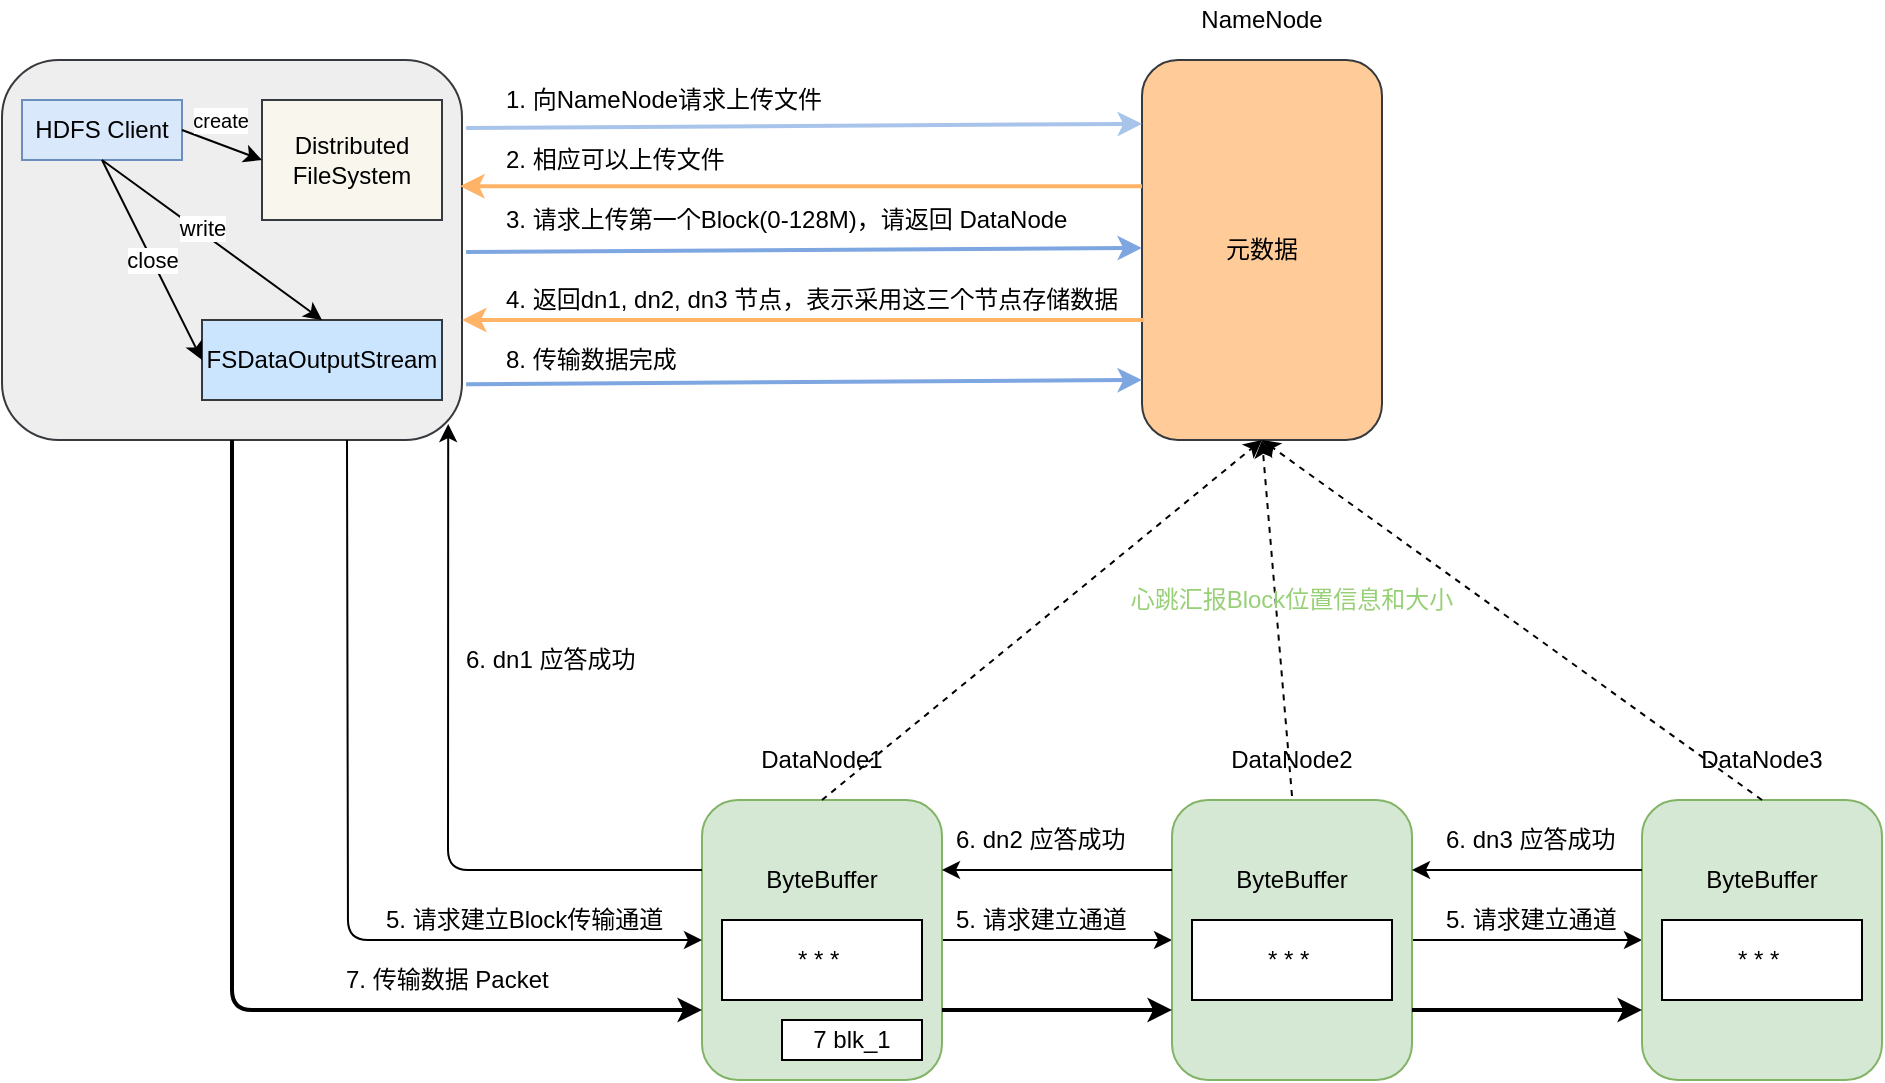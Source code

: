 <mxfile version="14.5.7" type="github">
  <diagram id="VYGcic_u051YOZ7rhntI" name="Page-1">
    <mxGraphModel dx="1426" dy="794" grid="1" gridSize="10" guides="1" tooltips="1" connect="1" arrows="1" fold="1" page="1" pageScale="1" pageWidth="827" pageHeight="1169" math="0" shadow="0">
      <root>
        <mxCell id="0" />
        <mxCell id="1" parent="0" />
        <mxCell id="yBNDKVuawwleMOBCAEkQ-2" value="" style="rounded=1;whiteSpace=wrap;html=1;fillColor=#eeeeee;strokeColor=#36393d;" vertex="1" parent="1">
          <mxGeometry x="50" y="140" width="230" height="190" as="geometry" />
        </mxCell>
        <mxCell id="yBNDKVuawwleMOBCAEkQ-3" value="HDFS Client" style="rounded=0;whiteSpace=wrap;html=1;fillColor=#dae8fc;strokeColor=#6c8ebf;" vertex="1" parent="1">
          <mxGeometry x="60" y="160" width="80" height="30" as="geometry" />
        </mxCell>
        <mxCell id="yBNDKVuawwleMOBCAEkQ-4" value="Distributed FileSystem" style="rounded=0;whiteSpace=wrap;html=1;fillColor=#f9f7ed;strokeColor=#36393d;" vertex="1" parent="1">
          <mxGeometry x="180" y="160" width="90" height="60" as="geometry" />
        </mxCell>
        <mxCell id="yBNDKVuawwleMOBCAEkQ-5" value="FSDataOutputStream" style="rounded=0;whiteSpace=wrap;html=1;fillColor=#cce5ff;strokeColor=#36393d;" vertex="1" parent="1">
          <mxGeometry x="150" y="270" width="120" height="40" as="geometry" />
        </mxCell>
        <mxCell id="yBNDKVuawwleMOBCAEkQ-6" value="" style="endArrow=classic;html=1;exitX=1;exitY=0.5;exitDx=0;exitDy=0;entryX=0;entryY=0.5;entryDx=0;entryDy=0;" edge="1" parent="1" source="yBNDKVuawwleMOBCAEkQ-3" target="yBNDKVuawwleMOBCAEkQ-4">
          <mxGeometry width="50" height="50" relative="1" as="geometry">
            <mxPoint x="170" y="100" as="sourcePoint" />
            <mxPoint x="220" y="50" as="targetPoint" />
          </mxGeometry>
        </mxCell>
        <mxCell id="yBNDKVuawwleMOBCAEkQ-9" value="&lt;font style=&quot;font-size: 10px&quot;&gt;create&lt;/font&gt;" style="edgeLabel;html=1;align=center;verticalAlign=middle;resizable=0;points=[];" vertex="1" connectable="0" parent="yBNDKVuawwleMOBCAEkQ-6">
          <mxGeometry x="-0.333" relative="1" as="geometry">
            <mxPoint x="5.16" y="-9.92" as="offset" />
          </mxGeometry>
        </mxCell>
        <mxCell id="yBNDKVuawwleMOBCAEkQ-7" value="" style="endArrow=classic;html=1;exitX=0.5;exitY=1;exitDx=0;exitDy=0;entryX=0.5;entryY=0;entryDx=0;entryDy=0;" edge="1" parent="1" source="yBNDKVuawwleMOBCAEkQ-3" target="yBNDKVuawwleMOBCAEkQ-5">
          <mxGeometry width="50" height="50" relative="1" as="geometry">
            <mxPoint x="90" y="260" as="sourcePoint" />
            <mxPoint x="140" y="210" as="targetPoint" />
          </mxGeometry>
        </mxCell>
        <mxCell id="yBNDKVuawwleMOBCAEkQ-10" value="write" style="edgeLabel;html=1;align=center;verticalAlign=middle;resizable=0;points=[];" vertex="1" connectable="0" parent="yBNDKVuawwleMOBCAEkQ-7">
          <mxGeometry x="-0.111" y="2" relative="1" as="geometry">
            <mxPoint as="offset" />
          </mxGeometry>
        </mxCell>
        <mxCell id="yBNDKVuawwleMOBCAEkQ-8" value="" style="endArrow=classic;html=1;exitX=0.5;exitY=1;exitDx=0;exitDy=0;entryX=0;entryY=0.5;entryDx=0;entryDy=0;" edge="1" parent="1" source="yBNDKVuawwleMOBCAEkQ-3" target="yBNDKVuawwleMOBCAEkQ-5">
          <mxGeometry width="50" height="50" relative="1" as="geometry">
            <mxPoint x="100" y="290" as="sourcePoint" />
            <mxPoint x="150" y="240" as="targetPoint" />
          </mxGeometry>
        </mxCell>
        <mxCell id="yBNDKVuawwleMOBCAEkQ-11" value="close" style="edgeLabel;html=1;align=center;verticalAlign=middle;resizable=0;points=[];" vertex="1" connectable="0" parent="yBNDKVuawwleMOBCAEkQ-8">
          <mxGeometry relative="1" as="geometry">
            <mxPoint as="offset" />
          </mxGeometry>
        </mxCell>
        <mxCell id="yBNDKVuawwleMOBCAEkQ-12" value="元数据" style="rounded=1;whiteSpace=wrap;html=1;fillColor=#ffcc99;strokeColor=#36393d;" vertex="1" parent="1">
          <mxGeometry x="620" y="140" width="120" height="190" as="geometry" />
        </mxCell>
        <mxCell id="yBNDKVuawwleMOBCAEkQ-13" value="NameNode" style="text;html=1;strokeColor=none;fillColor=none;align=center;verticalAlign=middle;whiteSpace=wrap;rounded=0;" vertex="1" parent="1">
          <mxGeometry x="660" y="110" width="40" height="20" as="geometry" />
        </mxCell>
        <mxCell id="yBNDKVuawwleMOBCAEkQ-14" value="" style="endArrow=classic;html=1;exitX=1.009;exitY=0.179;exitDx=0;exitDy=0;exitPerimeter=0;entryX=0;entryY=0.168;entryDx=0;entryDy=0;entryPerimeter=0;strokeColor=#A9C4EB;strokeWidth=2;" edge="1" parent="1" source="yBNDKVuawwleMOBCAEkQ-2" target="yBNDKVuawwleMOBCAEkQ-12">
          <mxGeometry width="50" height="50" relative="1" as="geometry">
            <mxPoint x="430" y="170" as="sourcePoint" />
            <mxPoint x="480" y="120" as="targetPoint" />
          </mxGeometry>
        </mxCell>
        <mxCell id="yBNDKVuawwleMOBCAEkQ-15" value="1. 向NameNode请求上传文件" style="text;html=1;strokeColor=none;fillColor=none;align=left;verticalAlign=middle;whiteSpace=wrap;rounded=0;" vertex="1" parent="1">
          <mxGeometry x="300" y="150" width="210" height="20" as="geometry" />
        </mxCell>
        <mxCell id="yBNDKVuawwleMOBCAEkQ-16" value="" style="endArrow=classic;html=1;exitX=0;exitY=0.332;exitDx=0;exitDy=0;exitPerimeter=0;entryX=0.996;entryY=0.332;entryDx=0;entryDy=0;entryPerimeter=0;strokeColor=#FFB366;strokeWidth=2;" edge="1" parent="1" source="yBNDKVuawwleMOBCAEkQ-12" target="yBNDKVuawwleMOBCAEkQ-2">
          <mxGeometry width="50" height="50" relative="1" as="geometry">
            <mxPoint x="490" y="350" as="sourcePoint" />
            <mxPoint x="280" y="201" as="targetPoint" />
          </mxGeometry>
        </mxCell>
        <mxCell id="yBNDKVuawwleMOBCAEkQ-17" value="2. 相应可以上传文件" style="text;html=1;strokeColor=none;fillColor=none;align=left;verticalAlign=middle;whiteSpace=wrap;rounded=0;" vertex="1" parent="1">
          <mxGeometry x="300" y="180" width="210" height="20" as="geometry" />
        </mxCell>
        <mxCell id="yBNDKVuawwleMOBCAEkQ-18" value="" style="endArrow=classic;html=1;exitX=1.009;exitY=0.179;exitDx=0;exitDy=0;exitPerimeter=0;entryX=0;entryY=0.168;entryDx=0;entryDy=0;entryPerimeter=0;strokeColor=#7EA6E0;strokeWidth=2;" edge="1" parent="1">
          <mxGeometry width="50" height="50" relative="1" as="geometry">
            <mxPoint x="282.07" y="236.05" as="sourcePoint" />
            <mxPoint x="620" y="233.96" as="targetPoint" />
          </mxGeometry>
        </mxCell>
        <mxCell id="yBNDKVuawwleMOBCAEkQ-19" value="3. 请求上传第一个Block(0-128M)，请返回 DataNode" style="text;html=1;strokeColor=none;fillColor=none;align=left;verticalAlign=middle;whiteSpace=wrap;rounded=0;" vertex="1" parent="1">
          <mxGeometry x="300" y="210" width="290" height="20" as="geometry" />
        </mxCell>
        <mxCell id="yBNDKVuawwleMOBCAEkQ-20" value="" style="endArrow=classic;html=1;exitX=0;exitY=0.332;exitDx=0;exitDy=0;exitPerimeter=0;entryX=0.996;entryY=0.332;entryDx=0;entryDy=0;entryPerimeter=0;strokeColor=#FFB366;strokeWidth=2;" edge="1" parent="1">
          <mxGeometry width="50" height="50" relative="1" as="geometry">
            <mxPoint x="620.92" y="270.0" as="sourcePoint" />
            <mxPoint x="280.0" y="270.0" as="targetPoint" />
          </mxGeometry>
        </mxCell>
        <mxCell id="yBNDKVuawwleMOBCAEkQ-21" value="4. 返回dn1, dn2, dn3 节点，表示采用这三个节点存储数据" style="text;html=1;strokeColor=none;fillColor=none;align=left;verticalAlign=middle;whiteSpace=wrap;rounded=0;" vertex="1" parent="1">
          <mxGeometry x="300" y="250" width="310" height="20" as="geometry" />
        </mxCell>
        <mxCell id="yBNDKVuawwleMOBCAEkQ-22" value="" style="endArrow=classic;html=1;exitX=1.009;exitY=0.179;exitDx=0;exitDy=0;exitPerimeter=0;entryX=0;entryY=0.168;entryDx=0;entryDy=0;entryPerimeter=0;strokeColor=#7EA6E0;strokeWidth=2;" edge="1" parent="1">
          <mxGeometry width="50" height="50" relative="1" as="geometry">
            <mxPoint x="282.07" y="302.09" as="sourcePoint" />
            <mxPoint x="620" y="300" as="targetPoint" />
          </mxGeometry>
        </mxCell>
        <mxCell id="yBNDKVuawwleMOBCAEkQ-23" value="8. 传输数据完成" style="text;html=1;strokeColor=none;fillColor=none;align=left;verticalAlign=middle;whiteSpace=wrap;rounded=0;" vertex="1" parent="1">
          <mxGeometry x="300" y="280" width="310" height="20" as="geometry" />
        </mxCell>
        <mxCell id="yBNDKVuawwleMOBCAEkQ-38" style="edgeStyle=orthogonalEdgeStyle;rounded=0;orthogonalLoop=1;jettySize=auto;html=1;entryX=0;entryY=0.5;entryDx=0;entryDy=0;" edge="1" parent="1" source="yBNDKVuawwleMOBCAEkQ-24" target="yBNDKVuawwleMOBCAEkQ-28">
          <mxGeometry relative="1" as="geometry" />
        </mxCell>
        <mxCell id="yBNDKVuawwleMOBCAEkQ-24" value="" style="rounded=1;whiteSpace=wrap;html=1;fillColor=#d5e8d4;strokeColor=#82b366;" vertex="1" parent="1">
          <mxGeometry x="400" y="510" width="120" height="140" as="geometry" />
        </mxCell>
        <mxCell id="yBNDKVuawwleMOBCAEkQ-25" value="ByteBuffer" style="text;html=1;strokeColor=none;fillColor=none;align=center;verticalAlign=middle;whiteSpace=wrap;rounded=0;" vertex="1" parent="1">
          <mxGeometry x="440" y="540" width="40" height="20" as="geometry" />
        </mxCell>
        <mxCell id="yBNDKVuawwleMOBCAEkQ-26" value="* * *&amp;nbsp;" style="rounded=0;whiteSpace=wrap;html=1;" vertex="1" parent="1">
          <mxGeometry x="410" y="570" width="100" height="40" as="geometry" />
        </mxCell>
        <mxCell id="yBNDKVuawwleMOBCAEkQ-27" value="DataNode1" style="text;html=1;strokeColor=none;fillColor=none;align=center;verticalAlign=middle;whiteSpace=wrap;rounded=0;" vertex="1" parent="1">
          <mxGeometry x="440" y="480" width="40" height="20" as="geometry" />
        </mxCell>
        <mxCell id="yBNDKVuawwleMOBCAEkQ-39" value="" style="edgeStyle=orthogonalEdgeStyle;rounded=0;orthogonalLoop=1;jettySize=auto;html=1;" edge="1" parent="1" source="yBNDKVuawwleMOBCAEkQ-28" target="yBNDKVuawwleMOBCAEkQ-32">
          <mxGeometry relative="1" as="geometry" />
        </mxCell>
        <mxCell id="yBNDKVuawwleMOBCAEkQ-28" value="" style="rounded=1;whiteSpace=wrap;html=1;fillColor=#d5e8d4;strokeColor=#82b366;" vertex="1" parent="1">
          <mxGeometry x="635" y="510" width="120" height="140" as="geometry" />
        </mxCell>
        <mxCell id="yBNDKVuawwleMOBCAEkQ-29" value="ByteBuffer" style="text;html=1;strokeColor=none;fillColor=none;align=center;verticalAlign=middle;whiteSpace=wrap;rounded=0;" vertex="1" parent="1">
          <mxGeometry x="675" y="540" width="40" height="20" as="geometry" />
        </mxCell>
        <mxCell id="yBNDKVuawwleMOBCAEkQ-30" value="* * *&amp;nbsp;" style="rounded=0;whiteSpace=wrap;html=1;" vertex="1" parent="1">
          <mxGeometry x="645" y="570" width="100" height="40" as="geometry" />
        </mxCell>
        <mxCell id="yBNDKVuawwleMOBCAEkQ-31" value="DataNode2" style="text;html=1;strokeColor=none;fillColor=none;align=center;verticalAlign=middle;whiteSpace=wrap;rounded=0;" vertex="1" parent="1">
          <mxGeometry x="675" y="480" width="40" height="20" as="geometry" />
        </mxCell>
        <mxCell id="yBNDKVuawwleMOBCAEkQ-32" value="" style="rounded=1;whiteSpace=wrap;html=1;fillColor=#d5e8d4;strokeColor=#82b366;" vertex="1" parent="1">
          <mxGeometry x="870" y="510" width="120" height="140" as="geometry" />
        </mxCell>
        <mxCell id="yBNDKVuawwleMOBCAEkQ-33" value="ByteBuffer" style="text;html=1;strokeColor=none;fillColor=none;align=center;verticalAlign=middle;whiteSpace=wrap;rounded=0;" vertex="1" parent="1">
          <mxGeometry x="910" y="540" width="40" height="20" as="geometry" />
        </mxCell>
        <mxCell id="yBNDKVuawwleMOBCAEkQ-34" value="* * *&amp;nbsp;" style="rounded=0;whiteSpace=wrap;html=1;" vertex="1" parent="1">
          <mxGeometry x="880" y="570" width="100" height="40" as="geometry" />
        </mxCell>
        <mxCell id="yBNDKVuawwleMOBCAEkQ-35" value="DataNode3" style="text;html=1;strokeColor=none;fillColor=none;align=center;verticalAlign=middle;whiteSpace=wrap;rounded=0;" vertex="1" parent="1">
          <mxGeometry x="910" y="480" width="40" height="20" as="geometry" />
        </mxCell>
        <mxCell id="yBNDKVuawwleMOBCAEkQ-36" value="" style="endArrow=classic;html=1;exitX=0.75;exitY=1;exitDx=0;exitDy=0;entryX=0;entryY=0.5;entryDx=0;entryDy=0;" edge="1" parent="1" source="yBNDKVuawwleMOBCAEkQ-2" target="yBNDKVuawwleMOBCAEkQ-24">
          <mxGeometry width="50" height="50" relative="1" as="geometry">
            <mxPoint x="230" y="590" as="sourcePoint" />
            <mxPoint x="280" y="540" as="targetPoint" />
            <Array as="points">
              <mxPoint x="223" y="580" />
            </Array>
          </mxGeometry>
        </mxCell>
        <mxCell id="yBNDKVuawwleMOBCAEkQ-37" value="5. 请求建立Block传输通道" style="text;html=1;strokeColor=none;fillColor=none;align=left;verticalAlign=middle;whiteSpace=wrap;rounded=0;" vertex="1" parent="1">
          <mxGeometry x="240" y="560" width="150" height="20" as="geometry" />
        </mxCell>
        <mxCell id="yBNDKVuawwleMOBCAEkQ-40" value="5. 请求建立通道" style="text;html=1;strokeColor=none;fillColor=none;align=left;verticalAlign=middle;whiteSpace=wrap;rounded=0;" vertex="1" parent="1">
          <mxGeometry x="525" y="560" width="95" height="20" as="geometry" />
        </mxCell>
        <mxCell id="yBNDKVuawwleMOBCAEkQ-41" value="5. 请求建立通道" style="text;html=1;strokeColor=none;fillColor=none;align=left;verticalAlign=middle;whiteSpace=wrap;rounded=0;" vertex="1" parent="1">
          <mxGeometry x="770" y="560" width="95" height="20" as="geometry" />
        </mxCell>
        <mxCell id="yBNDKVuawwleMOBCAEkQ-42" value="" style="endArrow=classic;html=1;exitX=0.5;exitY=1;exitDx=0;exitDy=0;entryX=0;entryY=0.75;entryDx=0;entryDy=0;strokeWidth=2;" edge="1" parent="1" source="yBNDKVuawwleMOBCAEkQ-2" target="yBNDKVuawwleMOBCAEkQ-24">
          <mxGeometry width="50" height="50" relative="1" as="geometry">
            <mxPoint x="130" y="570" as="sourcePoint" />
            <mxPoint x="180" y="520" as="targetPoint" />
            <Array as="points">
              <mxPoint x="165" y="615" />
            </Array>
          </mxGeometry>
        </mxCell>
        <mxCell id="yBNDKVuawwleMOBCAEkQ-43" value="7. 传输数据 Packet" style="text;html=1;strokeColor=none;fillColor=none;align=left;verticalAlign=middle;whiteSpace=wrap;rounded=0;" vertex="1" parent="1">
          <mxGeometry x="220" y="590" width="150" height="20" as="geometry" />
        </mxCell>
        <mxCell id="yBNDKVuawwleMOBCAEkQ-44" value="" style="endArrow=classic;html=1;exitX=1;exitY=0.75;exitDx=0;exitDy=0;entryX=0;entryY=0.75;entryDx=0;entryDy=0;strokeWidth=2;" edge="1" parent="1" source="yBNDKVuawwleMOBCAEkQ-24" target="yBNDKVuawwleMOBCAEkQ-28">
          <mxGeometry width="50" height="50" relative="1" as="geometry">
            <mxPoint x="640" y="730" as="sourcePoint" />
            <mxPoint x="690" y="680" as="targetPoint" />
          </mxGeometry>
        </mxCell>
        <mxCell id="yBNDKVuawwleMOBCAEkQ-45" value="" style="endArrow=classic;html=1;exitX=1;exitY=0.75;exitDx=0;exitDy=0;entryX=0;entryY=0.75;entryDx=0;entryDy=0;strokeWidth=2;" edge="1" parent="1" source="yBNDKVuawwleMOBCAEkQ-28" target="yBNDKVuawwleMOBCAEkQ-32">
          <mxGeometry width="50" height="50" relative="1" as="geometry">
            <mxPoint x="770" y="625" as="sourcePoint" />
            <mxPoint x="885" y="625" as="targetPoint" />
          </mxGeometry>
        </mxCell>
        <mxCell id="yBNDKVuawwleMOBCAEkQ-46" value="" style="endArrow=classic;html=1;strokeWidth=1;exitX=0;exitY=0.25;exitDx=0;exitDy=0;entryX=0.97;entryY=0.958;entryDx=0;entryDy=0;entryPerimeter=0;" edge="1" parent="1" source="yBNDKVuawwleMOBCAEkQ-24" target="yBNDKVuawwleMOBCAEkQ-2">
          <mxGeometry width="50" height="50" relative="1" as="geometry">
            <mxPoint x="310" y="480" as="sourcePoint" />
            <mxPoint x="330" y="340" as="targetPoint" />
            <Array as="points">
              <mxPoint x="273" y="545" />
            </Array>
          </mxGeometry>
        </mxCell>
        <mxCell id="yBNDKVuawwleMOBCAEkQ-47" value="6. dn1 应答成功" style="text;html=1;strokeColor=none;fillColor=none;align=left;verticalAlign=middle;whiteSpace=wrap;rounded=0;" vertex="1" parent="1">
          <mxGeometry x="280" y="430" width="100" height="20" as="geometry" />
        </mxCell>
        <mxCell id="yBNDKVuawwleMOBCAEkQ-48" value="" style="endArrow=classic;html=1;strokeWidth=1;exitX=0;exitY=0.25;exitDx=0;exitDy=0;entryX=1;entryY=0.25;entryDx=0;entryDy=0;" edge="1" parent="1" source="yBNDKVuawwleMOBCAEkQ-28" target="yBNDKVuawwleMOBCAEkQ-24">
          <mxGeometry width="50" height="50" relative="1" as="geometry">
            <mxPoint x="600" y="530" as="sourcePoint" />
            <mxPoint x="650" y="480" as="targetPoint" />
          </mxGeometry>
        </mxCell>
        <mxCell id="yBNDKVuawwleMOBCAEkQ-49" value="" style="endArrow=classic;html=1;strokeWidth=1;exitX=0;exitY=0.25;exitDx=0;exitDy=0;entryX=1;entryY=0.25;entryDx=0;entryDy=0;" edge="1" parent="1" source="yBNDKVuawwleMOBCAEkQ-32" target="yBNDKVuawwleMOBCAEkQ-28">
          <mxGeometry width="50" height="50" relative="1" as="geometry">
            <mxPoint x="645" y="555" as="sourcePoint" />
            <mxPoint x="530" y="555" as="targetPoint" />
          </mxGeometry>
        </mxCell>
        <mxCell id="yBNDKVuawwleMOBCAEkQ-50" value="6. dn2 应答成功" style="text;html=1;strokeColor=none;fillColor=none;align=left;verticalAlign=middle;whiteSpace=wrap;rounded=0;" vertex="1" parent="1">
          <mxGeometry x="525" y="520" width="100" height="20" as="geometry" />
        </mxCell>
        <mxCell id="yBNDKVuawwleMOBCAEkQ-51" value="6. dn3 应答成功" style="text;html=1;strokeColor=none;fillColor=none;align=left;verticalAlign=middle;whiteSpace=wrap;rounded=0;" vertex="1" parent="1">
          <mxGeometry x="770" y="520" width="100" height="20" as="geometry" />
        </mxCell>
        <mxCell id="yBNDKVuawwleMOBCAEkQ-52" value="7 blk_1" style="rounded=0;whiteSpace=wrap;html=1;" vertex="1" parent="1">
          <mxGeometry x="440" y="620" width="70" height="20" as="geometry" />
        </mxCell>
        <mxCell id="yBNDKVuawwleMOBCAEkQ-53" value="" style="endArrow=classic;html=1;strokeWidth=1;entryX=0.5;entryY=1;entryDx=0;entryDy=0;exitX=0.5;exitY=0;exitDx=0;exitDy=0;dashed=1;" edge="1" parent="1" source="yBNDKVuawwleMOBCAEkQ-24" target="yBNDKVuawwleMOBCAEkQ-12">
          <mxGeometry width="50" height="50" relative="1" as="geometry">
            <mxPoint x="490" y="450" as="sourcePoint" />
            <mxPoint x="540" y="400" as="targetPoint" />
          </mxGeometry>
        </mxCell>
        <mxCell id="yBNDKVuawwleMOBCAEkQ-56" value="" style="endArrow=classic;html=1;dashed=1;strokeWidth=1;" edge="1" parent="1">
          <mxGeometry width="50" height="50" relative="1" as="geometry">
            <mxPoint x="695" y="508" as="sourcePoint" />
            <mxPoint x="680" y="330" as="targetPoint" />
          </mxGeometry>
        </mxCell>
        <mxCell id="yBNDKVuawwleMOBCAEkQ-57" value="" style="endArrow=classic;html=1;dashed=1;strokeWidth=1;exitX=0.5;exitY=0;exitDx=0;exitDy=0;" edge="1" parent="1" source="yBNDKVuawwleMOBCAEkQ-32">
          <mxGeometry width="50" height="50" relative="1" as="geometry">
            <mxPoint x="777" y="430" as="sourcePoint" />
            <mxPoint x="680" y="330" as="targetPoint" />
          </mxGeometry>
        </mxCell>
        <mxCell id="yBNDKVuawwleMOBCAEkQ-60" value="&lt;font color=&quot;#97d077&quot;&gt;心跳汇报Block位置信息和大小&lt;/font&gt;" style="text;html=1;strokeColor=none;fillColor=none;align=center;verticalAlign=middle;whiteSpace=wrap;rounded=0;" vertex="1" parent="1">
          <mxGeometry x="600" y="400" width="190" height="20" as="geometry" />
        </mxCell>
      </root>
    </mxGraphModel>
  </diagram>
</mxfile>
